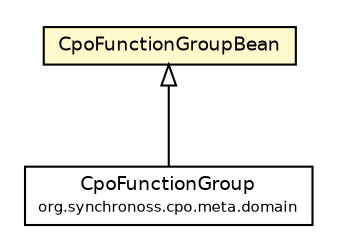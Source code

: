 #!/usr/local/bin/dot
#
# Class diagram 
# Generated by UmlGraph version 4.6 (http://www.spinellis.gr/sw/umlgraph)
#

digraph G {
	edge [fontname="Helvetica",fontsize=10,labelfontname="Helvetica",labelfontsize=10];
	node [fontname="Helvetica",fontsize=10,shape=plaintext];
	// org.synchronoss.cpo.meta.bean.CpoFunctionGroupBean
	c19177 [label=<<table border="0" cellborder="1" cellspacing="0" cellpadding="2" port="p" bgcolor="lemonChiffon" href="./CpoFunctionGroupBean.html">
		<tr><td><table border="0" cellspacing="0" cellpadding="1">
			<tr><td> CpoFunctionGroupBean </td></tr>
		</table></td></tr>
		</table>>, fontname="Helvetica", fontcolor="black", fontsize=9.0];
	// org.synchronoss.cpo.meta.domain.CpoFunctionGroup
	c19182 [label=<<table border="0" cellborder="1" cellspacing="0" cellpadding="2" port="p" href="../domain/CpoFunctionGroup.html">
		<tr><td><table border="0" cellspacing="0" cellpadding="1">
			<tr><td> CpoFunctionGroup </td></tr>
			<tr><td><font point-size="7.0"> org.synchronoss.cpo.meta.domain </font></td></tr>
		</table></td></tr>
		</table>>, fontname="Helvetica", fontcolor="black", fontsize=9.0];
	//org.synchronoss.cpo.meta.domain.CpoFunctionGroup extends org.synchronoss.cpo.meta.bean.CpoFunctionGroupBean
	c19177:p -> c19182:p [dir=back,arrowtail=empty];
}


